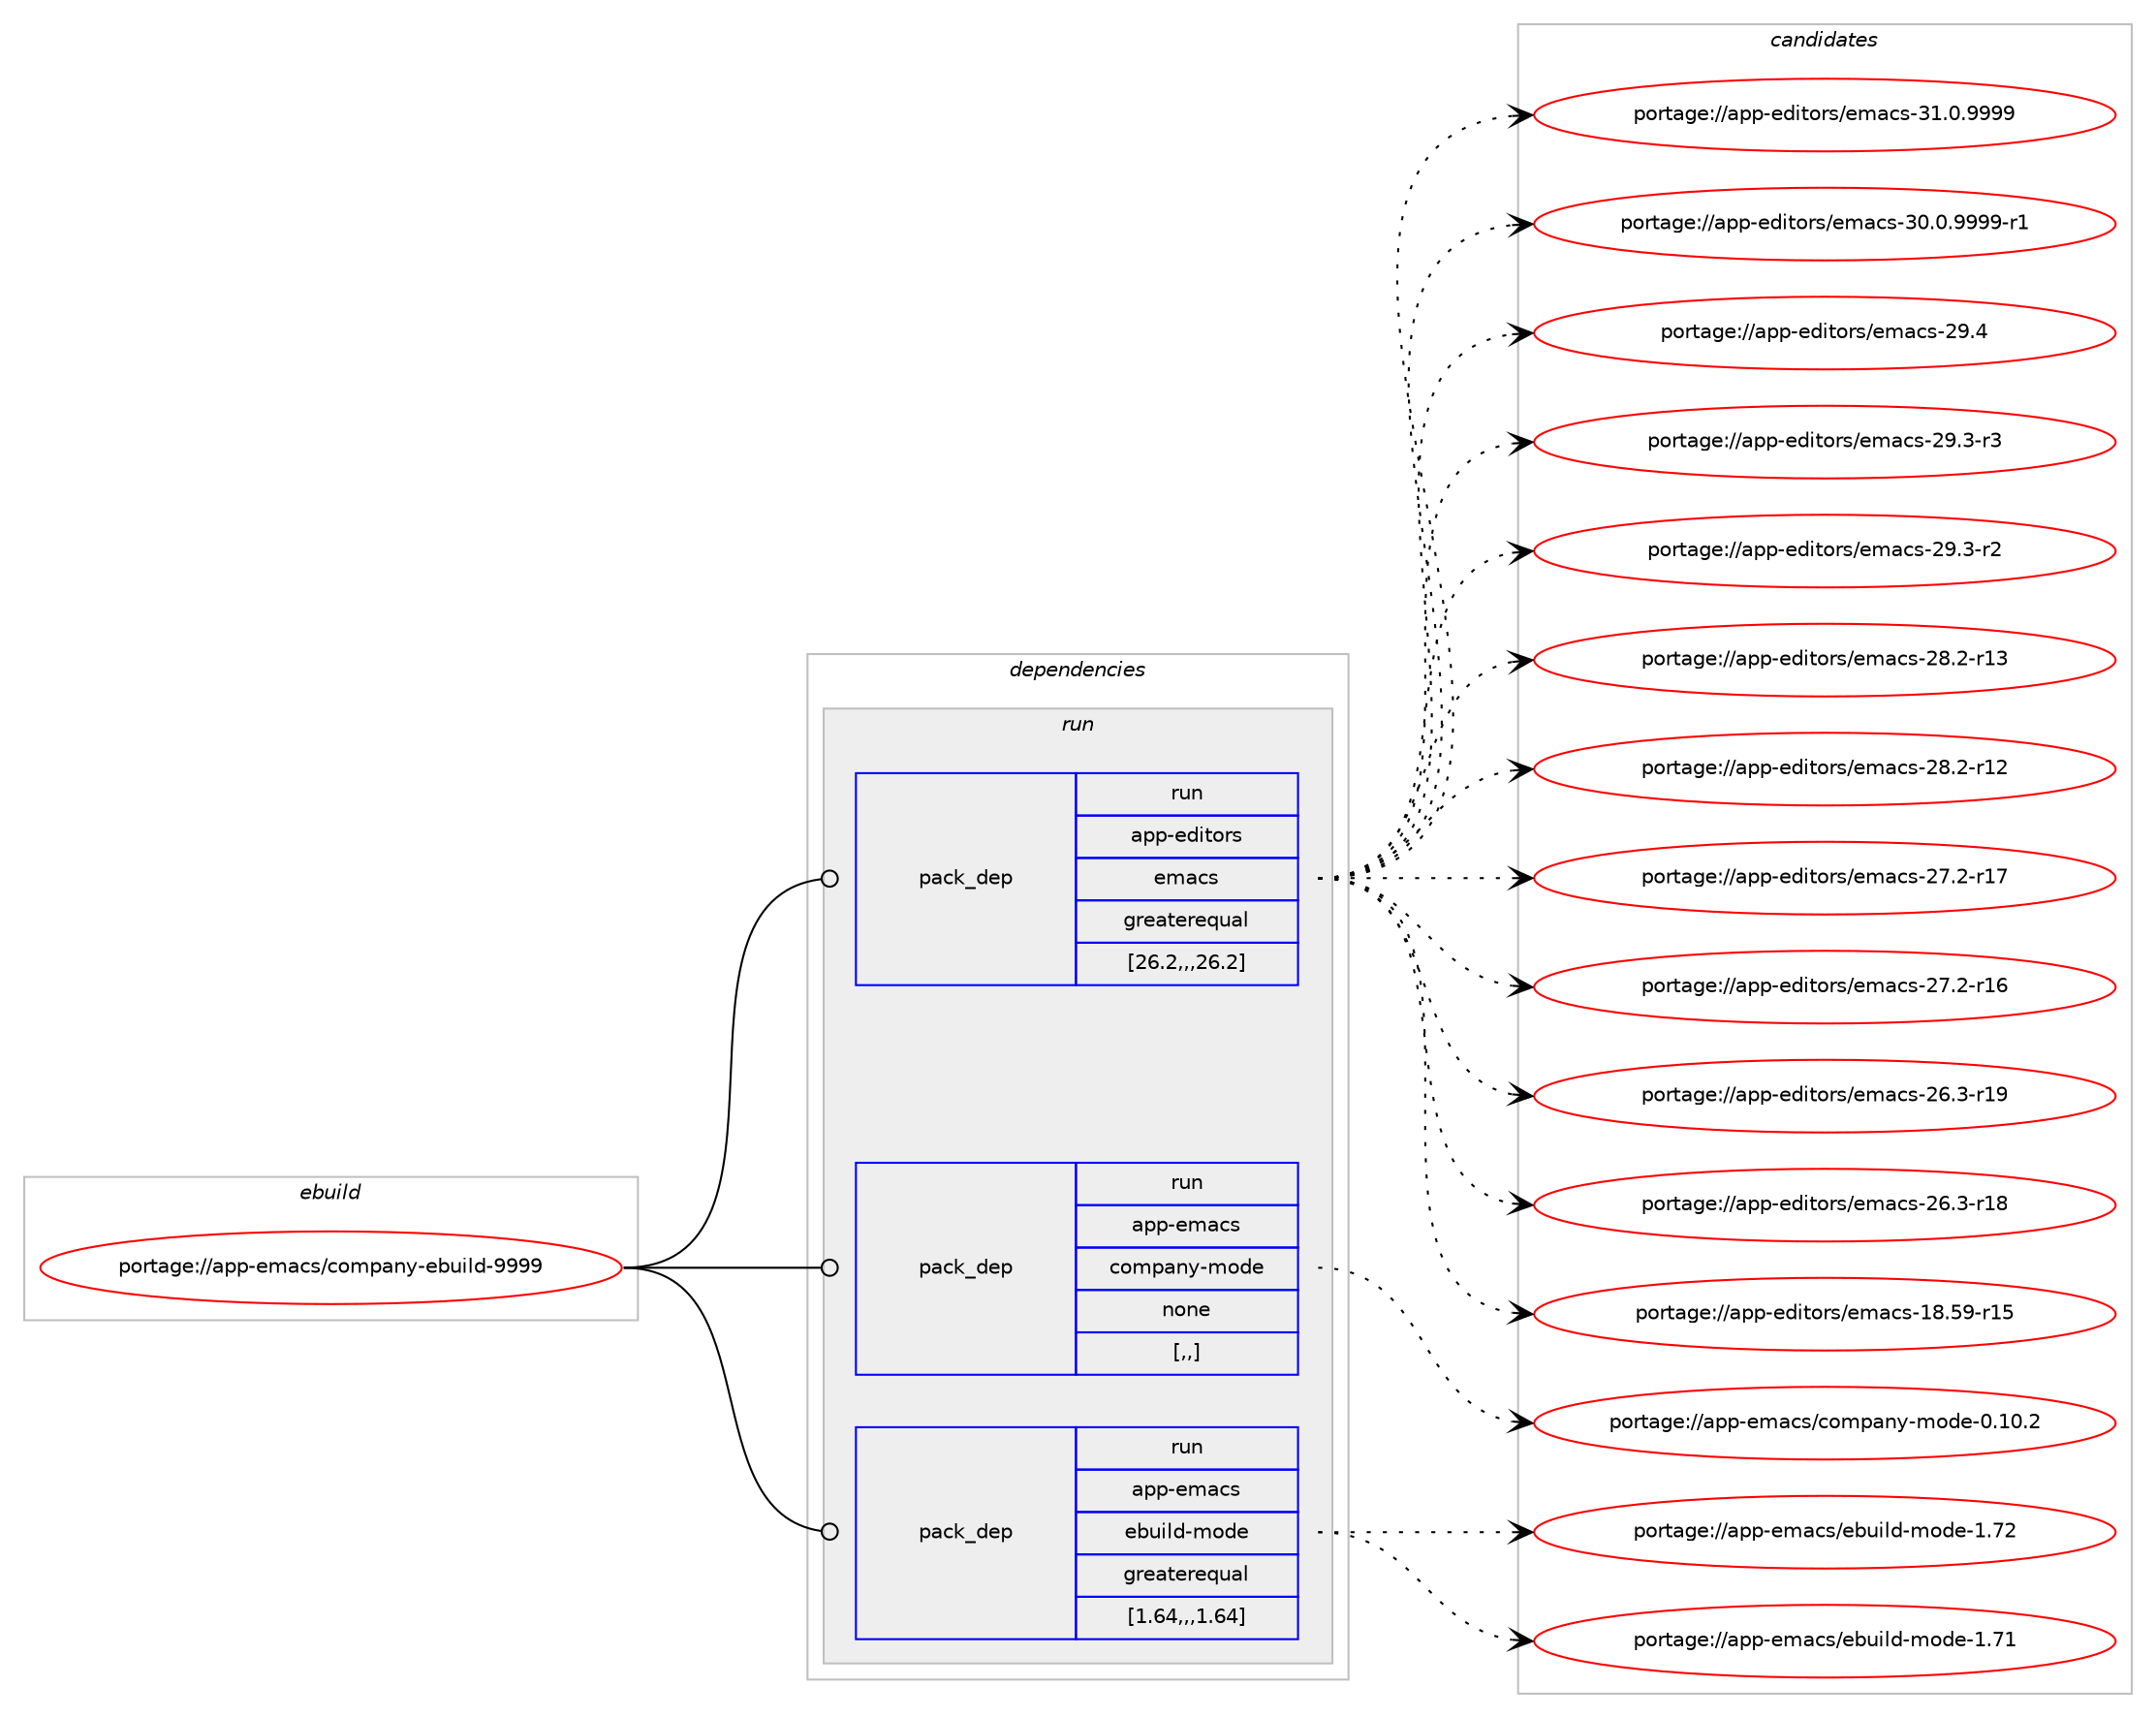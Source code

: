 digraph prolog {

# *************
# Graph options
# *************

newrank=true;
concentrate=true;
compound=true;
graph [rankdir=LR,fontname=Helvetica,fontsize=10,ranksep=1.5];#, ranksep=2.5, nodesep=0.2];
edge  [arrowhead=vee];
node  [fontname=Helvetica,fontsize=10];

# **********
# The ebuild
# **********

subgraph cluster_leftcol {
color=gray;
label=<<i>ebuild</i>>;
id [label="portage://app-emacs/company-ebuild-9999", color=red, width=4, href="../app-emacs/company-ebuild-9999.svg"];
}

# ****************
# The dependencies
# ****************

subgraph cluster_midcol {
color=gray;
label=<<i>dependencies</i>>;
subgraph cluster_compile {
fillcolor="#eeeeee";
style=filled;
label=<<i>compile</i>>;
}
subgraph cluster_compileandrun {
fillcolor="#eeeeee";
style=filled;
label=<<i>compile and run</i>>;
}
subgraph cluster_run {
fillcolor="#eeeeee";
style=filled;
label=<<i>run</i>>;
subgraph pack16097 {
dependency22388 [label=<<TABLE BORDER="0" CELLBORDER="1" CELLSPACING="0" CELLPADDING="4" WIDTH="220"><TR><TD ROWSPAN="6" CELLPADDING="30">pack_dep</TD></TR><TR><TD WIDTH="110">run</TD></TR><TR><TD>app-editors</TD></TR><TR><TD>emacs</TD></TR><TR><TD>greaterequal</TD></TR><TR><TD>[26.2,,,26.2]</TD></TR></TABLE>>, shape=none, color=blue];
}
id:e -> dependency22388:w [weight=20,style="solid",arrowhead="odot"];
subgraph pack16098 {
dependency22389 [label=<<TABLE BORDER="0" CELLBORDER="1" CELLSPACING="0" CELLPADDING="4" WIDTH="220"><TR><TD ROWSPAN="6" CELLPADDING="30">pack_dep</TD></TR><TR><TD WIDTH="110">run</TD></TR><TR><TD>app-emacs</TD></TR><TR><TD>company-mode</TD></TR><TR><TD>none</TD></TR><TR><TD>[,,]</TD></TR></TABLE>>, shape=none, color=blue];
}
id:e -> dependency22389:w [weight=20,style="solid",arrowhead="odot"];
subgraph pack16099 {
dependency22390 [label=<<TABLE BORDER="0" CELLBORDER="1" CELLSPACING="0" CELLPADDING="4" WIDTH="220"><TR><TD ROWSPAN="6" CELLPADDING="30">pack_dep</TD></TR><TR><TD WIDTH="110">run</TD></TR><TR><TD>app-emacs</TD></TR><TR><TD>ebuild-mode</TD></TR><TR><TD>greaterequal</TD></TR><TR><TD>[1.64,,,1.64]</TD></TR></TABLE>>, shape=none, color=blue];
}
id:e -> dependency22390:w [weight=20,style="solid",arrowhead="odot"];
}
}

# **************
# The candidates
# **************

subgraph cluster_choices {
rank=same;
color=gray;
label=<<i>candidates</i>>;

subgraph choice16097 {
color=black;
nodesep=1;
choice971121124510110010511611111411547101109979911545514946484657575757 [label="portage://app-editors/emacs-31.0.9999", color=red, width=4,href="../app-editors/emacs-31.0.9999.svg"];
choice9711211245101100105116111114115471011099799115455148464846575757574511449 [label="portage://app-editors/emacs-30.0.9999-r1", color=red, width=4,href="../app-editors/emacs-30.0.9999-r1.svg"];
choice97112112451011001051161111141154710110997991154550574652 [label="portage://app-editors/emacs-29.4", color=red, width=4,href="../app-editors/emacs-29.4.svg"];
choice971121124510110010511611111411547101109979911545505746514511451 [label="portage://app-editors/emacs-29.3-r3", color=red, width=4,href="../app-editors/emacs-29.3-r3.svg"];
choice971121124510110010511611111411547101109979911545505746514511450 [label="portage://app-editors/emacs-29.3-r2", color=red, width=4,href="../app-editors/emacs-29.3-r2.svg"];
choice97112112451011001051161111141154710110997991154550564650451144951 [label="portage://app-editors/emacs-28.2-r13", color=red, width=4,href="../app-editors/emacs-28.2-r13.svg"];
choice97112112451011001051161111141154710110997991154550564650451144950 [label="portage://app-editors/emacs-28.2-r12", color=red, width=4,href="../app-editors/emacs-28.2-r12.svg"];
choice97112112451011001051161111141154710110997991154550554650451144955 [label="portage://app-editors/emacs-27.2-r17", color=red, width=4,href="../app-editors/emacs-27.2-r17.svg"];
choice97112112451011001051161111141154710110997991154550554650451144954 [label="portage://app-editors/emacs-27.2-r16", color=red, width=4,href="../app-editors/emacs-27.2-r16.svg"];
choice97112112451011001051161111141154710110997991154550544651451144957 [label="portage://app-editors/emacs-26.3-r19", color=red, width=4,href="../app-editors/emacs-26.3-r19.svg"];
choice97112112451011001051161111141154710110997991154550544651451144956 [label="portage://app-editors/emacs-26.3-r18", color=red, width=4,href="../app-editors/emacs-26.3-r18.svg"];
choice9711211245101100105116111114115471011099799115454956465357451144953 [label="portage://app-editors/emacs-18.59-r15", color=red, width=4,href="../app-editors/emacs-18.59-r15.svg"];
dependency22388:e -> choice971121124510110010511611111411547101109979911545514946484657575757:w [style=dotted,weight="100"];
dependency22388:e -> choice9711211245101100105116111114115471011099799115455148464846575757574511449:w [style=dotted,weight="100"];
dependency22388:e -> choice97112112451011001051161111141154710110997991154550574652:w [style=dotted,weight="100"];
dependency22388:e -> choice971121124510110010511611111411547101109979911545505746514511451:w [style=dotted,weight="100"];
dependency22388:e -> choice971121124510110010511611111411547101109979911545505746514511450:w [style=dotted,weight="100"];
dependency22388:e -> choice97112112451011001051161111141154710110997991154550564650451144951:w [style=dotted,weight="100"];
dependency22388:e -> choice97112112451011001051161111141154710110997991154550564650451144950:w [style=dotted,weight="100"];
dependency22388:e -> choice97112112451011001051161111141154710110997991154550554650451144955:w [style=dotted,weight="100"];
dependency22388:e -> choice97112112451011001051161111141154710110997991154550554650451144954:w [style=dotted,weight="100"];
dependency22388:e -> choice97112112451011001051161111141154710110997991154550544651451144957:w [style=dotted,weight="100"];
dependency22388:e -> choice97112112451011001051161111141154710110997991154550544651451144956:w [style=dotted,weight="100"];
dependency22388:e -> choice9711211245101100105116111114115471011099799115454956465357451144953:w [style=dotted,weight="100"];
}
subgraph choice16098 {
color=black;
nodesep=1;
choice971121124510110997991154799111109112971101214510911110010145484649484650 [label="portage://app-emacs/company-mode-0.10.2", color=red, width=4,href="../app-emacs/company-mode-0.10.2.svg"];
dependency22389:e -> choice971121124510110997991154799111109112971101214510911110010145484649484650:w [style=dotted,weight="100"];
}
subgraph choice16099 {
color=black;
nodesep=1;
choice971121124510110997991154710198117105108100451091111001014549465550 [label="portage://app-emacs/ebuild-mode-1.72", color=red, width=4,href="../app-emacs/ebuild-mode-1.72.svg"];
choice971121124510110997991154710198117105108100451091111001014549465549 [label="portage://app-emacs/ebuild-mode-1.71", color=red, width=4,href="../app-emacs/ebuild-mode-1.71.svg"];
dependency22390:e -> choice971121124510110997991154710198117105108100451091111001014549465550:w [style=dotted,weight="100"];
dependency22390:e -> choice971121124510110997991154710198117105108100451091111001014549465549:w [style=dotted,weight="100"];
}
}

}
